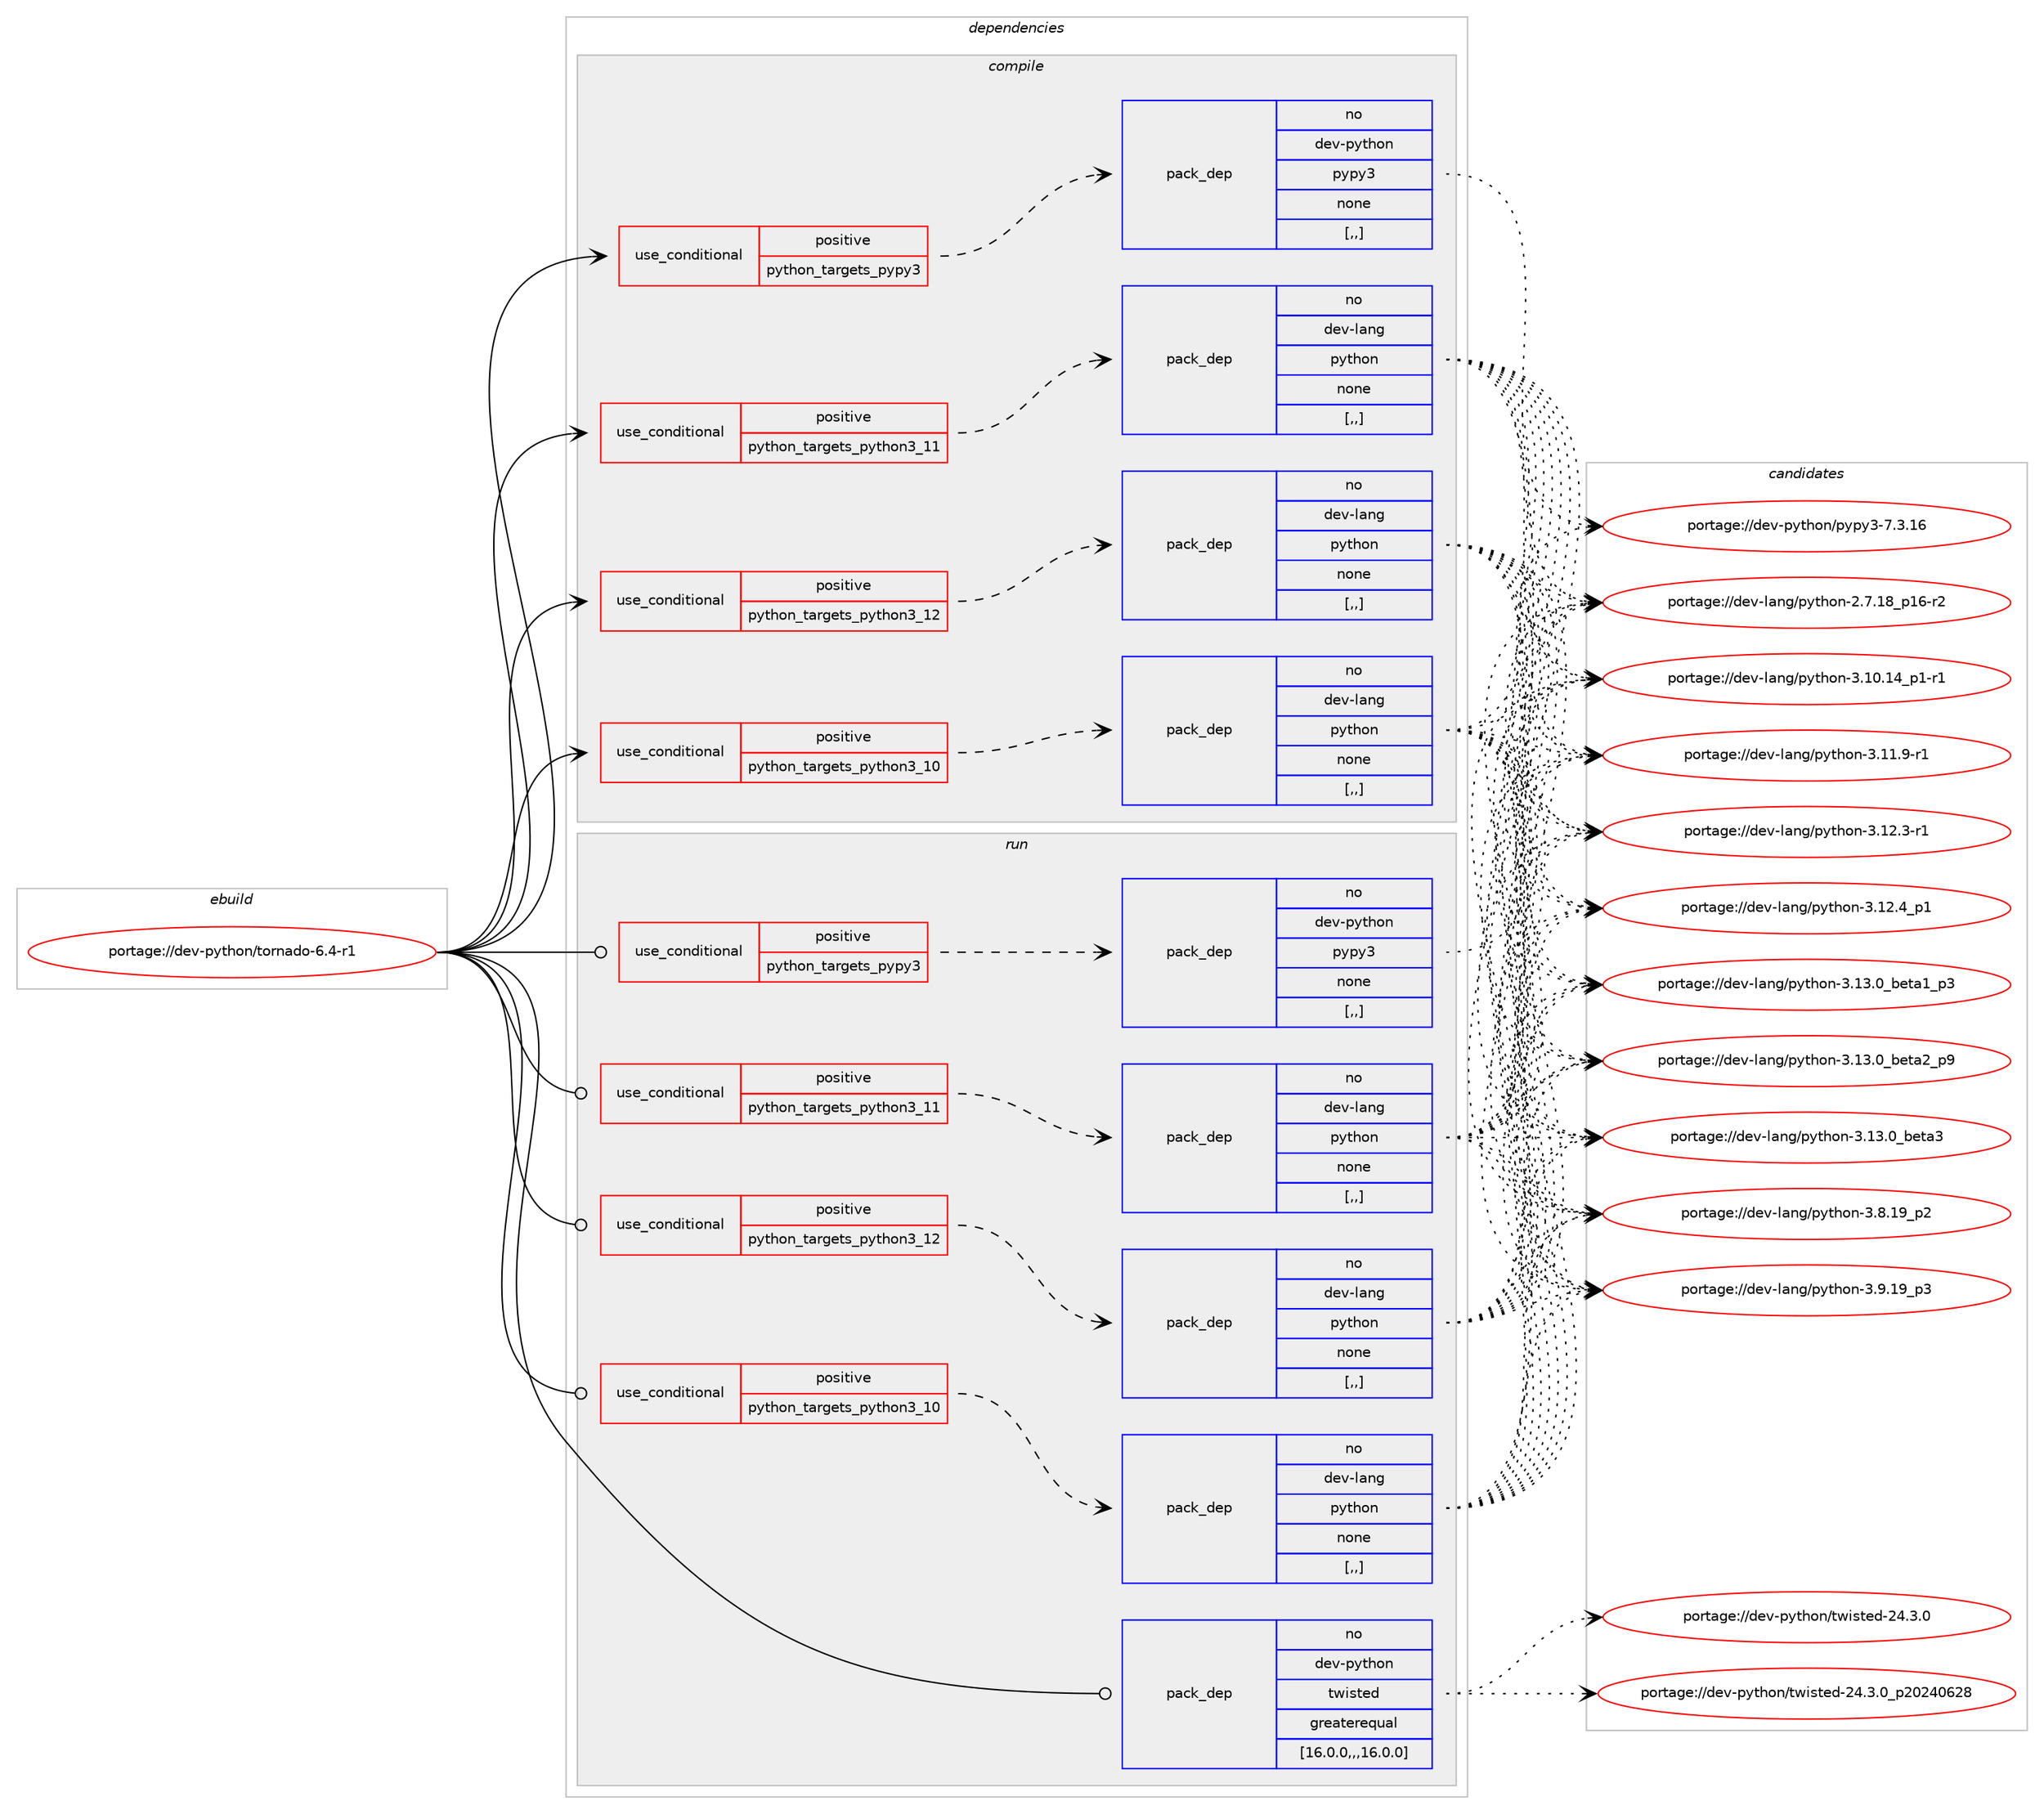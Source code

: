 digraph prolog {

# *************
# Graph options
# *************

newrank=true;
concentrate=true;
compound=true;
graph [rankdir=LR,fontname=Helvetica,fontsize=10,ranksep=1.5];#, ranksep=2.5, nodesep=0.2];
edge  [arrowhead=vee];
node  [fontname=Helvetica,fontsize=10];

# **********
# The ebuild
# **********

subgraph cluster_leftcol {
color=gray;
label=<<i>ebuild</i>>;
id [label="portage://dev-python/tornado-6.4-r1", color=red, width=4, href="../dev-python/tornado-6.4-r1.svg"];
}

# ****************
# The dependencies
# ****************

subgraph cluster_midcol {
color=gray;
label=<<i>dependencies</i>>;
subgraph cluster_compile {
fillcolor="#eeeeee";
style=filled;
label=<<i>compile</i>>;
subgraph cond39207 {
dependency161585 [label=<<TABLE BORDER="0" CELLBORDER="1" CELLSPACING="0" CELLPADDING="4"><TR><TD ROWSPAN="3" CELLPADDING="10">use_conditional</TD></TR><TR><TD>positive</TD></TR><TR><TD>python_targets_pypy3</TD></TR></TABLE>>, shape=none, color=red];
subgraph pack121140 {
dependency161586 [label=<<TABLE BORDER="0" CELLBORDER="1" CELLSPACING="0" CELLPADDING="4" WIDTH="220"><TR><TD ROWSPAN="6" CELLPADDING="30">pack_dep</TD></TR><TR><TD WIDTH="110">no</TD></TR><TR><TD>dev-python</TD></TR><TR><TD>pypy3</TD></TR><TR><TD>none</TD></TR><TR><TD>[,,]</TD></TR></TABLE>>, shape=none, color=blue];
}
dependency161585:e -> dependency161586:w [weight=20,style="dashed",arrowhead="vee"];
}
id:e -> dependency161585:w [weight=20,style="solid",arrowhead="vee"];
subgraph cond39208 {
dependency161587 [label=<<TABLE BORDER="0" CELLBORDER="1" CELLSPACING="0" CELLPADDING="4"><TR><TD ROWSPAN="3" CELLPADDING="10">use_conditional</TD></TR><TR><TD>positive</TD></TR><TR><TD>python_targets_python3_10</TD></TR></TABLE>>, shape=none, color=red];
subgraph pack121141 {
dependency161588 [label=<<TABLE BORDER="0" CELLBORDER="1" CELLSPACING="0" CELLPADDING="4" WIDTH="220"><TR><TD ROWSPAN="6" CELLPADDING="30">pack_dep</TD></TR><TR><TD WIDTH="110">no</TD></TR><TR><TD>dev-lang</TD></TR><TR><TD>python</TD></TR><TR><TD>none</TD></TR><TR><TD>[,,]</TD></TR></TABLE>>, shape=none, color=blue];
}
dependency161587:e -> dependency161588:w [weight=20,style="dashed",arrowhead="vee"];
}
id:e -> dependency161587:w [weight=20,style="solid",arrowhead="vee"];
subgraph cond39209 {
dependency161589 [label=<<TABLE BORDER="0" CELLBORDER="1" CELLSPACING="0" CELLPADDING="4"><TR><TD ROWSPAN="3" CELLPADDING="10">use_conditional</TD></TR><TR><TD>positive</TD></TR><TR><TD>python_targets_python3_11</TD></TR></TABLE>>, shape=none, color=red];
subgraph pack121142 {
dependency161590 [label=<<TABLE BORDER="0" CELLBORDER="1" CELLSPACING="0" CELLPADDING="4" WIDTH="220"><TR><TD ROWSPAN="6" CELLPADDING="30">pack_dep</TD></TR><TR><TD WIDTH="110">no</TD></TR><TR><TD>dev-lang</TD></TR><TR><TD>python</TD></TR><TR><TD>none</TD></TR><TR><TD>[,,]</TD></TR></TABLE>>, shape=none, color=blue];
}
dependency161589:e -> dependency161590:w [weight=20,style="dashed",arrowhead="vee"];
}
id:e -> dependency161589:w [weight=20,style="solid",arrowhead="vee"];
subgraph cond39210 {
dependency161591 [label=<<TABLE BORDER="0" CELLBORDER="1" CELLSPACING="0" CELLPADDING="4"><TR><TD ROWSPAN="3" CELLPADDING="10">use_conditional</TD></TR><TR><TD>positive</TD></TR><TR><TD>python_targets_python3_12</TD></TR></TABLE>>, shape=none, color=red];
subgraph pack121143 {
dependency161592 [label=<<TABLE BORDER="0" CELLBORDER="1" CELLSPACING="0" CELLPADDING="4" WIDTH="220"><TR><TD ROWSPAN="6" CELLPADDING="30">pack_dep</TD></TR><TR><TD WIDTH="110">no</TD></TR><TR><TD>dev-lang</TD></TR><TR><TD>python</TD></TR><TR><TD>none</TD></TR><TR><TD>[,,]</TD></TR></TABLE>>, shape=none, color=blue];
}
dependency161591:e -> dependency161592:w [weight=20,style="dashed",arrowhead="vee"];
}
id:e -> dependency161591:w [weight=20,style="solid",arrowhead="vee"];
}
subgraph cluster_compileandrun {
fillcolor="#eeeeee";
style=filled;
label=<<i>compile and run</i>>;
}
subgraph cluster_run {
fillcolor="#eeeeee";
style=filled;
label=<<i>run</i>>;
subgraph cond39211 {
dependency161593 [label=<<TABLE BORDER="0" CELLBORDER="1" CELLSPACING="0" CELLPADDING="4"><TR><TD ROWSPAN="3" CELLPADDING="10">use_conditional</TD></TR><TR><TD>positive</TD></TR><TR><TD>python_targets_pypy3</TD></TR></TABLE>>, shape=none, color=red];
subgraph pack121144 {
dependency161594 [label=<<TABLE BORDER="0" CELLBORDER="1" CELLSPACING="0" CELLPADDING="4" WIDTH="220"><TR><TD ROWSPAN="6" CELLPADDING="30">pack_dep</TD></TR><TR><TD WIDTH="110">no</TD></TR><TR><TD>dev-python</TD></TR><TR><TD>pypy3</TD></TR><TR><TD>none</TD></TR><TR><TD>[,,]</TD></TR></TABLE>>, shape=none, color=blue];
}
dependency161593:e -> dependency161594:w [weight=20,style="dashed",arrowhead="vee"];
}
id:e -> dependency161593:w [weight=20,style="solid",arrowhead="odot"];
subgraph cond39212 {
dependency161595 [label=<<TABLE BORDER="0" CELLBORDER="1" CELLSPACING="0" CELLPADDING="4"><TR><TD ROWSPAN="3" CELLPADDING="10">use_conditional</TD></TR><TR><TD>positive</TD></TR><TR><TD>python_targets_python3_10</TD></TR></TABLE>>, shape=none, color=red];
subgraph pack121145 {
dependency161596 [label=<<TABLE BORDER="0" CELLBORDER="1" CELLSPACING="0" CELLPADDING="4" WIDTH="220"><TR><TD ROWSPAN="6" CELLPADDING="30">pack_dep</TD></TR><TR><TD WIDTH="110">no</TD></TR><TR><TD>dev-lang</TD></TR><TR><TD>python</TD></TR><TR><TD>none</TD></TR><TR><TD>[,,]</TD></TR></TABLE>>, shape=none, color=blue];
}
dependency161595:e -> dependency161596:w [weight=20,style="dashed",arrowhead="vee"];
}
id:e -> dependency161595:w [weight=20,style="solid",arrowhead="odot"];
subgraph cond39213 {
dependency161597 [label=<<TABLE BORDER="0" CELLBORDER="1" CELLSPACING="0" CELLPADDING="4"><TR><TD ROWSPAN="3" CELLPADDING="10">use_conditional</TD></TR><TR><TD>positive</TD></TR><TR><TD>python_targets_python3_11</TD></TR></TABLE>>, shape=none, color=red];
subgraph pack121146 {
dependency161598 [label=<<TABLE BORDER="0" CELLBORDER="1" CELLSPACING="0" CELLPADDING="4" WIDTH="220"><TR><TD ROWSPAN="6" CELLPADDING="30">pack_dep</TD></TR><TR><TD WIDTH="110">no</TD></TR><TR><TD>dev-lang</TD></TR><TR><TD>python</TD></TR><TR><TD>none</TD></TR><TR><TD>[,,]</TD></TR></TABLE>>, shape=none, color=blue];
}
dependency161597:e -> dependency161598:w [weight=20,style="dashed",arrowhead="vee"];
}
id:e -> dependency161597:w [weight=20,style="solid",arrowhead="odot"];
subgraph cond39214 {
dependency161599 [label=<<TABLE BORDER="0" CELLBORDER="1" CELLSPACING="0" CELLPADDING="4"><TR><TD ROWSPAN="3" CELLPADDING="10">use_conditional</TD></TR><TR><TD>positive</TD></TR><TR><TD>python_targets_python3_12</TD></TR></TABLE>>, shape=none, color=red];
subgraph pack121147 {
dependency161600 [label=<<TABLE BORDER="0" CELLBORDER="1" CELLSPACING="0" CELLPADDING="4" WIDTH="220"><TR><TD ROWSPAN="6" CELLPADDING="30">pack_dep</TD></TR><TR><TD WIDTH="110">no</TD></TR><TR><TD>dev-lang</TD></TR><TR><TD>python</TD></TR><TR><TD>none</TD></TR><TR><TD>[,,]</TD></TR></TABLE>>, shape=none, color=blue];
}
dependency161599:e -> dependency161600:w [weight=20,style="dashed",arrowhead="vee"];
}
id:e -> dependency161599:w [weight=20,style="solid",arrowhead="odot"];
subgraph pack121148 {
dependency161601 [label=<<TABLE BORDER="0" CELLBORDER="1" CELLSPACING="0" CELLPADDING="4" WIDTH="220"><TR><TD ROWSPAN="6" CELLPADDING="30">pack_dep</TD></TR><TR><TD WIDTH="110">no</TD></TR><TR><TD>dev-python</TD></TR><TR><TD>twisted</TD></TR><TR><TD>greaterequal</TD></TR><TR><TD>[16.0.0,,,16.0.0]</TD></TR></TABLE>>, shape=none, color=blue];
}
id:e -> dependency161601:w [weight=20,style="solid",arrowhead="odot"];
}
}

# **************
# The candidates
# **************

subgraph cluster_choices {
rank=same;
color=gray;
label=<<i>candidates</i>>;

subgraph choice121140 {
color=black;
nodesep=1;
choice10010111845112121116104111110471121211121215145554651464954 [label="portage://dev-python/pypy3-7.3.16", color=red, width=4,href="../dev-python/pypy3-7.3.16.svg"];
dependency161586:e -> choice10010111845112121116104111110471121211121215145554651464954:w [style=dotted,weight="100"];
}
subgraph choice121141 {
color=black;
nodesep=1;
choice100101118451089711010347112121116104111110455046554649569511249544511450 [label="portage://dev-lang/python-2.7.18_p16-r2", color=red, width=4,href="../dev-lang/python-2.7.18_p16-r2.svg"];
choice100101118451089711010347112121116104111110455146494846495295112494511449 [label="portage://dev-lang/python-3.10.14_p1-r1", color=red, width=4,href="../dev-lang/python-3.10.14_p1-r1.svg"];
choice100101118451089711010347112121116104111110455146494946574511449 [label="portage://dev-lang/python-3.11.9-r1", color=red, width=4,href="../dev-lang/python-3.11.9-r1.svg"];
choice100101118451089711010347112121116104111110455146495046514511449 [label="portage://dev-lang/python-3.12.3-r1", color=red, width=4,href="../dev-lang/python-3.12.3-r1.svg"];
choice100101118451089711010347112121116104111110455146495046529511249 [label="portage://dev-lang/python-3.12.4_p1", color=red, width=4,href="../dev-lang/python-3.12.4_p1.svg"];
choice10010111845108971101034711212111610411111045514649514648959810111697499511251 [label="portage://dev-lang/python-3.13.0_beta1_p3", color=red, width=4,href="../dev-lang/python-3.13.0_beta1_p3.svg"];
choice10010111845108971101034711212111610411111045514649514648959810111697509511257 [label="portage://dev-lang/python-3.13.0_beta2_p9", color=red, width=4,href="../dev-lang/python-3.13.0_beta2_p9.svg"];
choice1001011184510897110103471121211161041111104551464951464895981011169751 [label="portage://dev-lang/python-3.13.0_beta3", color=red, width=4,href="../dev-lang/python-3.13.0_beta3.svg"];
choice100101118451089711010347112121116104111110455146564649579511250 [label="portage://dev-lang/python-3.8.19_p2", color=red, width=4,href="../dev-lang/python-3.8.19_p2.svg"];
choice100101118451089711010347112121116104111110455146574649579511251 [label="portage://dev-lang/python-3.9.19_p3", color=red, width=4,href="../dev-lang/python-3.9.19_p3.svg"];
dependency161588:e -> choice100101118451089711010347112121116104111110455046554649569511249544511450:w [style=dotted,weight="100"];
dependency161588:e -> choice100101118451089711010347112121116104111110455146494846495295112494511449:w [style=dotted,weight="100"];
dependency161588:e -> choice100101118451089711010347112121116104111110455146494946574511449:w [style=dotted,weight="100"];
dependency161588:e -> choice100101118451089711010347112121116104111110455146495046514511449:w [style=dotted,weight="100"];
dependency161588:e -> choice100101118451089711010347112121116104111110455146495046529511249:w [style=dotted,weight="100"];
dependency161588:e -> choice10010111845108971101034711212111610411111045514649514648959810111697499511251:w [style=dotted,weight="100"];
dependency161588:e -> choice10010111845108971101034711212111610411111045514649514648959810111697509511257:w [style=dotted,weight="100"];
dependency161588:e -> choice1001011184510897110103471121211161041111104551464951464895981011169751:w [style=dotted,weight="100"];
dependency161588:e -> choice100101118451089711010347112121116104111110455146564649579511250:w [style=dotted,weight="100"];
dependency161588:e -> choice100101118451089711010347112121116104111110455146574649579511251:w [style=dotted,weight="100"];
}
subgraph choice121142 {
color=black;
nodesep=1;
choice100101118451089711010347112121116104111110455046554649569511249544511450 [label="portage://dev-lang/python-2.7.18_p16-r2", color=red, width=4,href="../dev-lang/python-2.7.18_p16-r2.svg"];
choice100101118451089711010347112121116104111110455146494846495295112494511449 [label="portage://dev-lang/python-3.10.14_p1-r1", color=red, width=4,href="../dev-lang/python-3.10.14_p1-r1.svg"];
choice100101118451089711010347112121116104111110455146494946574511449 [label="portage://dev-lang/python-3.11.9-r1", color=red, width=4,href="../dev-lang/python-3.11.9-r1.svg"];
choice100101118451089711010347112121116104111110455146495046514511449 [label="portage://dev-lang/python-3.12.3-r1", color=red, width=4,href="../dev-lang/python-3.12.3-r1.svg"];
choice100101118451089711010347112121116104111110455146495046529511249 [label="portage://dev-lang/python-3.12.4_p1", color=red, width=4,href="../dev-lang/python-3.12.4_p1.svg"];
choice10010111845108971101034711212111610411111045514649514648959810111697499511251 [label="portage://dev-lang/python-3.13.0_beta1_p3", color=red, width=4,href="../dev-lang/python-3.13.0_beta1_p3.svg"];
choice10010111845108971101034711212111610411111045514649514648959810111697509511257 [label="portage://dev-lang/python-3.13.0_beta2_p9", color=red, width=4,href="../dev-lang/python-3.13.0_beta2_p9.svg"];
choice1001011184510897110103471121211161041111104551464951464895981011169751 [label="portage://dev-lang/python-3.13.0_beta3", color=red, width=4,href="../dev-lang/python-3.13.0_beta3.svg"];
choice100101118451089711010347112121116104111110455146564649579511250 [label="portage://dev-lang/python-3.8.19_p2", color=red, width=4,href="../dev-lang/python-3.8.19_p2.svg"];
choice100101118451089711010347112121116104111110455146574649579511251 [label="portage://dev-lang/python-3.9.19_p3", color=red, width=4,href="../dev-lang/python-3.9.19_p3.svg"];
dependency161590:e -> choice100101118451089711010347112121116104111110455046554649569511249544511450:w [style=dotted,weight="100"];
dependency161590:e -> choice100101118451089711010347112121116104111110455146494846495295112494511449:w [style=dotted,weight="100"];
dependency161590:e -> choice100101118451089711010347112121116104111110455146494946574511449:w [style=dotted,weight="100"];
dependency161590:e -> choice100101118451089711010347112121116104111110455146495046514511449:w [style=dotted,weight="100"];
dependency161590:e -> choice100101118451089711010347112121116104111110455146495046529511249:w [style=dotted,weight="100"];
dependency161590:e -> choice10010111845108971101034711212111610411111045514649514648959810111697499511251:w [style=dotted,weight="100"];
dependency161590:e -> choice10010111845108971101034711212111610411111045514649514648959810111697509511257:w [style=dotted,weight="100"];
dependency161590:e -> choice1001011184510897110103471121211161041111104551464951464895981011169751:w [style=dotted,weight="100"];
dependency161590:e -> choice100101118451089711010347112121116104111110455146564649579511250:w [style=dotted,weight="100"];
dependency161590:e -> choice100101118451089711010347112121116104111110455146574649579511251:w [style=dotted,weight="100"];
}
subgraph choice121143 {
color=black;
nodesep=1;
choice100101118451089711010347112121116104111110455046554649569511249544511450 [label="portage://dev-lang/python-2.7.18_p16-r2", color=red, width=4,href="../dev-lang/python-2.7.18_p16-r2.svg"];
choice100101118451089711010347112121116104111110455146494846495295112494511449 [label="portage://dev-lang/python-3.10.14_p1-r1", color=red, width=4,href="../dev-lang/python-3.10.14_p1-r1.svg"];
choice100101118451089711010347112121116104111110455146494946574511449 [label="portage://dev-lang/python-3.11.9-r1", color=red, width=4,href="../dev-lang/python-3.11.9-r1.svg"];
choice100101118451089711010347112121116104111110455146495046514511449 [label="portage://dev-lang/python-3.12.3-r1", color=red, width=4,href="../dev-lang/python-3.12.3-r1.svg"];
choice100101118451089711010347112121116104111110455146495046529511249 [label="portage://dev-lang/python-3.12.4_p1", color=red, width=4,href="../dev-lang/python-3.12.4_p1.svg"];
choice10010111845108971101034711212111610411111045514649514648959810111697499511251 [label="portage://dev-lang/python-3.13.0_beta1_p3", color=red, width=4,href="../dev-lang/python-3.13.0_beta1_p3.svg"];
choice10010111845108971101034711212111610411111045514649514648959810111697509511257 [label="portage://dev-lang/python-3.13.0_beta2_p9", color=red, width=4,href="../dev-lang/python-3.13.0_beta2_p9.svg"];
choice1001011184510897110103471121211161041111104551464951464895981011169751 [label="portage://dev-lang/python-3.13.0_beta3", color=red, width=4,href="../dev-lang/python-3.13.0_beta3.svg"];
choice100101118451089711010347112121116104111110455146564649579511250 [label="portage://dev-lang/python-3.8.19_p2", color=red, width=4,href="../dev-lang/python-3.8.19_p2.svg"];
choice100101118451089711010347112121116104111110455146574649579511251 [label="portage://dev-lang/python-3.9.19_p3", color=red, width=4,href="../dev-lang/python-3.9.19_p3.svg"];
dependency161592:e -> choice100101118451089711010347112121116104111110455046554649569511249544511450:w [style=dotted,weight="100"];
dependency161592:e -> choice100101118451089711010347112121116104111110455146494846495295112494511449:w [style=dotted,weight="100"];
dependency161592:e -> choice100101118451089711010347112121116104111110455146494946574511449:w [style=dotted,weight="100"];
dependency161592:e -> choice100101118451089711010347112121116104111110455146495046514511449:w [style=dotted,weight="100"];
dependency161592:e -> choice100101118451089711010347112121116104111110455146495046529511249:w [style=dotted,weight="100"];
dependency161592:e -> choice10010111845108971101034711212111610411111045514649514648959810111697499511251:w [style=dotted,weight="100"];
dependency161592:e -> choice10010111845108971101034711212111610411111045514649514648959810111697509511257:w [style=dotted,weight="100"];
dependency161592:e -> choice1001011184510897110103471121211161041111104551464951464895981011169751:w [style=dotted,weight="100"];
dependency161592:e -> choice100101118451089711010347112121116104111110455146564649579511250:w [style=dotted,weight="100"];
dependency161592:e -> choice100101118451089711010347112121116104111110455146574649579511251:w [style=dotted,weight="100"];
}
subgraph choice121144 {
color=black;
nodesep=1;
choice10010111845112121116104111110471121211121215145554651464954 [label="portage://dev-python/pypy3-7.3.16", color=red, width=4,href="../dev-python/pypy3-7.3.16.svg"];
dependency161594:e -> choice10010111845112121116104111110471121211121215145554651464954:w [style=dotted,weight="100"];
}
subgraph choice121145 {
color=black;
nodesep=1;
choice100101118451089711010347112121116104111110455046554649569511249544511450 [label="portage://dev-lang/python-2.7.18_p16-r2", color=red, width=4,href="../dev-lang/python-2.7.18_p16-r2.svg"];
choice100101118451089711010347112121116104111110455146494846495295112494511449 [label="portage://dev-lang/python-3.10.14_p1-r1", color=red, width=4,href="../dev-lang/python-3.10.14_p1-r1.svg"];
choice100101118451089711010347112121116104111110455146494946574511449 [label="portage://dev-lang/python-3.11.9-r1", color=red, width=4,href="../dev-lang/python-3.11.9-r1.svg"];
choice100101118451089711010347112121116104111110455146495046514511449 [label="portage://dev-lang/python-3.12.3-r1", color=red, width=4,href="../dev-lang/python-3.12.3-r1.svg"];
choice100101118451089711010347112121116104111110455146495046529511249 [label="portage://dev-lang/python-3.12.4_p1", color=red, width=4,href="../dev-lang/python-3.12.4_p1.svg"];
choice10010111845108971101034711212111610411111045514649514648959810111697499511251 [label="portage://dev-lang/python-3.13.0_beta1_p3", color=red, width=4,href="../dev-lang/python-3.13.0_beta1_p3.svg"];
choice10010111845108971101034711212111610411111045514649514648959810111697509511257 [label="portage://dev-lang/python-3.13.0_beta2_p9", color=red, width=4,href="../dev-lang/python-3.13.0_beta2_p9.svg"];
choice1001011184510897110103471121211161041111104551464951464895981011169751 [label="portage://dev-lang/python-3.13.0_beta3", color=red, width=4,href="../dev-lang/python-3.13.0_beta3.svg"];
choice100101118451089711010347112121116104111110455146564649579511250 [label="portage://dev-lang/python-3.8.19_p2", color=red, width=4,href="../dev-lang/python-3.8.19_p2.svg"];
choice100101118451089711010347112121116104111110455146574649579511251 [label="portage://dev-lang/python-3.9.19_p3", color=red, width=4,href="../dev-lang/python-3.9.19_p3.svg"];
dependency161596:e -> choice100101118451089711010347112121116104111110455046554649569511249544511450:w [style=dotted,weight="100"];
dependency161596:e -> choice100101118451089711010347112121116104111110455146494846495295112494511449:w [style=dotted,weight="100"];
dependency161596:e -> choice100101118451089711010347112121116104111110455146494946574511449:w [style=dotted,weight="100"];
dependency161596:e -> choice100101118451089711010347112121116104111110455146495046514511449:w [style=dotted,weight="100"];
dependency161596:e -> choice100101118451089711010347112121116104111110455146495046529511249:w [style=dotted,weight="100"];
dependency161596:e -> choice10010111845108971101034711212111610411111045514649514648959810111697499511251:w [style=dotted,weight="100"];
dependency161596:e -> choice10010111845108971101034711212111610411111045514649514648959810111697509511257:w [style=dotted,weight="100"];
dependency161596:e -> choice1001011184510897110103471121211161041111104551464951464895981011169751:w [style=dotted,weight="100"];
dependency161596:e -> choice100101118451089711010347112121116104111110455146564649579511250:w [style=dotted,weight="100"];
dependency161596:e -> choice100101118451089711010347112121116104111110455146574649579511251:w [style=dotted,weight="100"];
}
subgraph choice121146 {
color=black;
nodesep=1;
choice100101118451089711010347112121116104111110455046554649569511249544511450 [label="portage://dev-lang/python-2.7.18_p16-r2", color=red, width=4,href="../dev-lang/python-2.7.18_p16-r2.svg"];
choice100101118451089711010347112121116104111110455146494846495295112494511449 [label="portage://dev-lang/python-3.10.14_p1-r1", color=red, width=4,href="../dev-lang/python-3.10.14_p1-r1.svg"];
choice100101118451089711010347112121116104111110455146494946574511449 [label="portage://dev-lang/python-3.11.9-r1", color=red, width=4,href="../dev-lang/python-3.11.9-r1.svg"];
choice100101118451089711010347112121116104111110455146495046514511449 [label="portage://dev-lang/python-3.12.3-r1", color=red, width=4,href="../dev-lang/python-3.12.3-r1.svg"];
choice100101118451089711010347112121116104111110455146495046529511249 [label="portage://dev-lang/python-3.12.4_p1", color=red, width=4,href="../dev-lang/python-3.12.4_p1.svg"];
choice10010111845108971101034711212111610411111045514649514648959810111697499511251 [label="portage://dev-lang/python-3.13.0_beta1_p3", color=red, width=4,href="../dev-lang/python-3.13.0_beta1_p3.svg"];
choice10010111845108971101034711212111610411111045514649514648959810111697509511257 [label="portage://dev-lang/python-3.13.0_beta2_p9", color=red, width=4,href="../dev-lang/python-3.13.0_beta2_p9.svg"];
choice1001011184510897110103471121211161041111104551464951464895981011169751 [label="portage://dev-lang/python-3.13.0_beta3", color=red, width=4,href="../dev-lang/python-3.13.0_beta3.svg"];
choice100101118451089711010347112121116104111110455146564649579511250 [label="portage://dev-lang/python-3.8.19_p2", color=red, width=4,href="../dev-lang/python-3.8.19_p2.svg"];
choice100101118451089711010347112121116104111110455146574649579511251 [label="portage://dev-lang/python-3.9.19_p3", color=red, width=4,href="../dev-lang/python-3.9.19_p3.svg"];
dependency161598:e -> choice100101118451089711010347112121116104111110455046554649569511249544511450:w [style=dotted,weight="100"];
dependency161598:e -> choice100101118451089711010347112121116104111110455146494846495295112494511449:w [style=dotted,weight="100"];
dependency161598:e -> choice100101118451089711010347112121116104111110455146494946574511449:w [style=dotted,weight="100"];
dependency161598:e -> choice100101118451089711010347112121116104111110455146495046514511449:w [style=dotted,weight="100"];
dependency161598:e -> choice100101118451089711010347112121116104111110455146495046529511249:w [style=dotted,weight="100"];
dependency161598:e -> choice10010111845108971101034711212111610411111045514649514648959810111697499511251:w [style=dotted,weight="100"];
dependency161598:e -> choice10010111845108971101034711212111610411111045514649514648959810111697509511257:w [style=dotted,weight="100"];
dependency161598:e -> choice1001011184510897110103471121211161041111104551464951464895981011169751:w [style=dotted,weight="100"];
dependency161598:e -> choice100101118451089711010347112121116104111110455146564649579511250:w [style=dotted,weight="100"];
dependency161598:e -> choice100101118451089711010347112121116104111110455146574649579511251:w [style=dotted,weight="100"];
}
subgraph choice121147 {
color=black;
nodesep=1;
choice100101118451089711010347112121116104111110455046554649569511249544511450 [label="portage://dev-lang/python-2.7.18_p16-r2", color=red, width=4,href="../dev-lang/python-2.7.18_p16-r2.svg"];
choice100101118451089711010347112121116104111110455146494846495295112494511449 [label="portage://dev-lang/python-3.10.14_p1-r1", color=red, width=4,href="../dev-lang/python-3.10.14_p1-r1.svg"];
choice100101118451089711010347112121116104111110455146494946574511449 [label="portage://dev-lang/python-3.11.9-r1", color=red, width=4,href="../dev-lang/python-3.11.9-r1.svg"];
choice100101118451089711010347112121116104111110455146495046514511449 [label="portage://dev-lang/python-3.12.3-r1", color=red, width=4,href="../dev-lang/python-3.12.3-r1.svg"];
choice100101118451089711010347112121116104111110455146495046529511249 [label="portage://dev-lang/python-3.12.4_p1", color=red, width=4,href="../dev-lang/python-3.12.4_p1.svg"];
choice10010111845108971101034711212111610411111045514649514648959810111697499511251 [label="portage://dev-lang/python-3.13.0_beta1_p3", color=red, width=4,href="../dev-lang/python-3.13.0_beta1_p3.svg"];
choice10010111845108971101034711212111610411111045514649514648959810111697509511257 [label="portage://dev-lang/python-3.13.0_beta2_p9", color=red, width=4,href="../dev-lang/python-3.13.0_beta2_p9.svg"];
choice1001011184510897110103471121211161041111104551464951464895981011169751 [label="portage://dev-lang/python-3.13.0_beta3", color=red, width=4,href="../dev-lang/python-3.13.0_beta3.svg"];
choice100101118451089711010347112121116104111110455146564649579511250 [label="portage://dev-lang/python-3.8.19_p2", color=red, width=4,href="../dev-lang/python-3.8.19_p2.svg"];
choice100101118451089711010347112121116104111110455146574649579511251 [label="portage://dev-lang/python-3.9.19_p3", color=red, width=4,href="../dev-lang/python-3.9.19_p3.svg"];
dependency161600:e -> choice100101118451089711010347112121116104111110455046554649569511249544511450:w [style=dotted,weight="100"];
dependency161600:e -> choice100101118451089711010347112121116104111110455146494846495295112494511449:w [style=dotted,weight="100"];
dependency161600:e -> choice100101118451089711010347112121116104111110455146494946574511449:w [style=dotted,weight="100"];
dependency161600:e -> choice100101118451089711010347112121116104111110455146495046514511449:w [style=dotted,weight="100"];
dependency161600:e -> choice100101118451089711010347112121116104111110455146495046529511249:w [style=dotted,weight="100"];
dependency161600:e -> choice10010111845108971101034711212111610411111045514649514648959810111697499511251:w [style=dotted,weight="100"];
dependency161600:e -> choice10010111845108971101034711212111610411111045514649514648959810111697509511257:w [style=dotted,weight="100"];
dependency161600:e -> choice1001011184510897110103471121211161041111104551464951464895981011169751:w [style=dotted,weight="100"];
dependency161600:e -> choice100101118451089711010347112121116104111110455146564649579511250:w [style=dotted,weight="100"];
dependency161600:e -> choice100101118451089711010347112121116104111110455146574649579511251:w [style=dotted,weight="100"];
}
subgraph choice121148 {
color=black;
nodesep=1;
choice100101118451121211161041111104711611910511511610110045505246514648 [label="portage://dev-python/twisted-24.3.0", color=red, width=4,href="../dev-python/twisted-24.3.0.svg"];
choice100101118451121211161041111104711611910511511610110045505246514648951125048505248545056 [label="portage://dev-python/twisted-24.3.0_p20240628", color=red, width=4,href="../dev-python/twisted-24.3.0_p20240628.svg"];
dependency161601:e -> choice100101118451121211161041111104711611910511511610110045505246514648:w [style=dotted,weight="100"];
dependency161601:e -> choice100101118451121211161041111104711611910511511610110045505246514648951125048505248545056:w [style=dotted,weight="100"];
}
}

}
